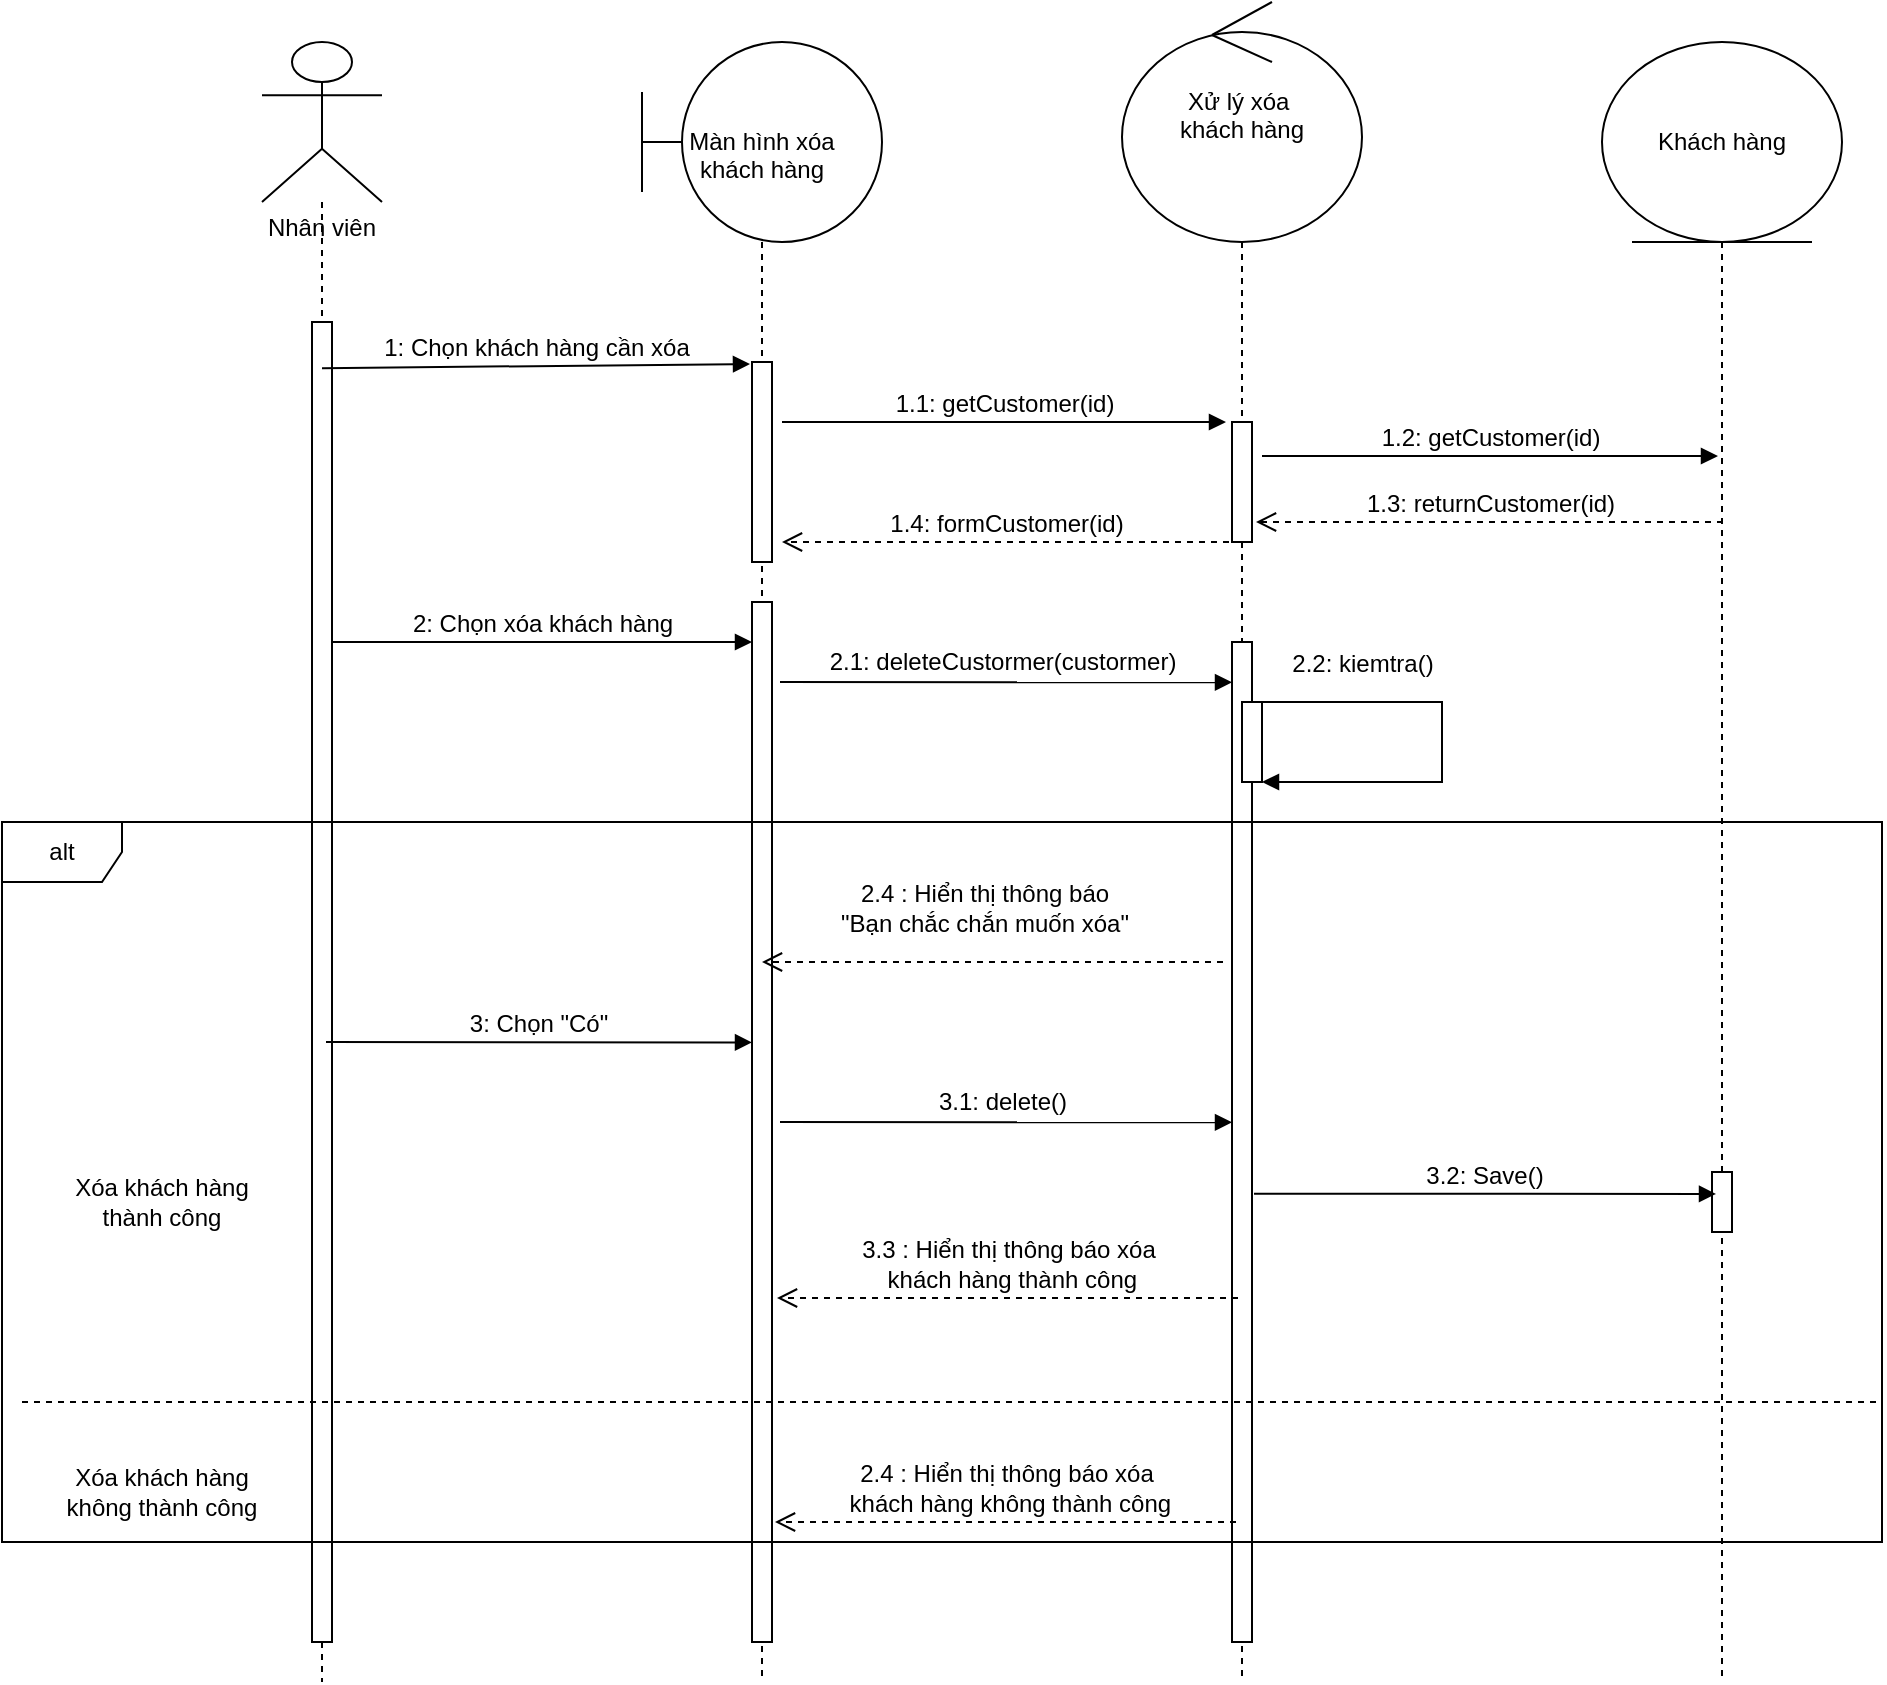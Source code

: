 <mxfile version="14.4.3" type="device"><diagram id="j35PRfuS3rS9tGFF6TlJ" name="Page-1"><mxGraphModel dx="1702" dy="494" grid="1" gridSize="10" guides="1" tooltips="1" connect="1" arrows="1" fold="1" page="1" pageScale="1" pageWidth="850" pageHeight="1100" math="0" shadow="0"><root><mxCell id="0"/><mxCell id="1" parent="0"/><mxCell id="b2TQc4b1ZqAiPSDbQp9B-11" value="&lt;br&gt;&lt;br&gt;&lt;br&gt;Nhân viên" style="shape=umlLifeline;participant=umlActor;perimeter=lifelinePerimeter;whiteSpace=wrap;html=1;container=1;collapsible=0;recursiveResize=0;verticalAlign=top;spacingTop=36;outlineConnect=0;size=80;" parent="1" vertex="1"><mxGeometry x="50" y="20" width="60" height="820" as="geometry"/></mxCell><mxCell id="b2TQc4b1ZqAiPSDbQp9B-16" value="" style="html=1;points=[];perimeter=orthogonalPerimeter;" parent="b2TQc4b1ZqAiPSDbQp9B-11" vertex="1"><mxGeometry x="25" y="140" width="10" height="660" as="geometry"/></mxCell><mxCell id="b2TQc4b1ZqAiPSDbQp9B-12" value="Màn hình xóa&lt;br&gt;khách hàng" style="shape=umlLifeline;participant=umlBoundary;perimeter=lifelinePerimeter;whiteSpace=wrap;html=1;container=1;collapsible=0;recursiveResize=0;verticalAlign=top;spacingTop=36;outlineConnect=0;size=100;" parent="1" vertex="1"><mxGeometry x="240" y="20" width="120" height="820" as="geometry"/></mxCell><mxCell id="b2TQc4b1ZqAiPSDbQp9B-17" value="" style="html=1;points=[];perimeter=orthogonalPerimeter;" parent="b2TQc4b1ZqAiPSDbQp9B-12" vertex="1"><mxGeometry x="55" y="160" width="10" height="100" as="geometry"/></mxCell><mxCell id="b2TQc4b1ZqAiPSDbQp9B-26" value="" style="html=1;points=[];perimeter=orthogonalPerimeter;fontSize=12;" parent="b2TQc4b1ZqAiPSDbQp9B-12" vertex="1"><mxGeometry x="55" y="280" width="10" height="520" as="geometry"/></mxCell><mxCell id="b2TQc4b1ZqAiPSDbQp9B-14" value="Xử lý xóa&amp;nbsp;&lt;br&gt;khách hàng" style="shape=umlLifeline;participant=umlControl;perimeter=lifelinePerimeter;whiteSpace=wrap;html=1;container=1;collapsible=0;recursiveResize=0;verticalAlign=top;spacingTop=36;outlineConnect=0;size=120;" parent="1" vertex="1"><mxGeometry x="480" width="120" height="840" as="geometry"/></mxCell><mxCell id="b2TQc4b1ZqAiPSDbQp9B-27" value="" style="html=1;points=[];perimeter=orthogonalPerimeter;fontSize=12;" parent="b2TQc4b1ZqAiPSDbQp9B-14" vertex="1"><mxGeometry x="55" y="210" width="10" height="60" as="geometry"/></mxCell><mxCell id="b2TQc4b1ZqAiPSDbQp9B-28" value="" style="html=1;points=[];perimeter=orthogonalPerimeter;fontSize=12;" parent="b2TQc4b1ZqAiPSDbQp9B-14" vertex="1"><mxGeometry x="55" y="320" width="10" height="500" as="geometry"/></mxCell><mxCell id="b2TQc4b1ZqAiPSDbQp9B-15" value="Khách hàng" style="shape=umlLifeline;participant=umlEntity;perimeter=lifelinePerimeter;whiteSpace=wrap;html=1;container=1;collapsible=0;recursiveResize=0;verticalAlign=top;spacingTop=36;outlineConnect=0;size=100;" parent="1" vertex="1"><mxGeometry x="720" y="20" width="120" height="820" as="geometry"/></mxCell><mxCell id="b2TQc4b1ZqAiPSDbQp9B-33" value="" style="html=1;points=[];perimeter=orthogonalPerimeter;fontSize=12;" parent="b2TQc4b1ZqAiPSDbQp9B-15" vertex="1"><mxGeometry x="55" y="565" width="10" height="30" as="geometry"/></mxCell><mxCell id="b2TQc4b1ZqAiPSDbQp9B-19" value="1: Chọn khách hàng cần xóa" style="html=1;verticalAlign=bottom;endArrow=block;exitX=1.1;exitY=0.035;exitDx=0;exitDy=0;exitPerimeter=0;fontSize=12;" parent="1" edge="1"><mxGeometry width="80" relative="1" as="geometry"><mxPoint x="80.0" y="183.1" as="sourcePoint"/><mxPoint x="294" y="181" as="targetPoint"/></mxGeometry></mxCell><mxCell id="b2TQc4b1ZqAiPSDbQp9B-24" value="2: Chọn xóa khách hàng" style="html=1;verticalAlign=bottom;endArrow=block;fontSize=12;" parent="1" edge="1"><mxGeometry width="80" relative="1" as="geometry"><mxPoint x="85" y="320" as="sourcePoint"/><mxPoint x="295" y="320" as="targetPoint"/></mxGeometry></mxCell><mxCell id="b2TQc4b1ZqAiPSDbQp9B-29" value="2.1: deleteCustormer(custormer)" style="html=1;verticalAlign=bottom;endArrow=block;fontSize=12;entryX=0.1;entryY=-0.002;entryDx=0;entryDy=0;entryPerimeter=0;" parent="1" edge="1"><mxGeometry x="-0.017" y="1" width="80" relative="1" as="geometry"><mxPoint x="309" y="340" as="sourcePoint"/><mxPoint x="535" y="340.16" as="targetPoint"/><mxPoint as="offset"/></mxGeometry></mxCell><mxCell id="b2TQc4b1ZqAiPSDbQp9B-30" value="" style="html=1;points=[];perimeter=orthogonalPerimeter;fontSize=12;" parent="1" vertex="1"><mxGeometry x="540" y="350" width="10" height="40" as="geometry"/></mxCell><mxCell id="b2TQc4b1ZqAiPSDbQp9B-31" value="2.2: kiemtra()" style="html=1;verticalAlign=bottom;endArrow=block;fontSize=12;rounded=0;" parent="1" edge="1"><mxGeometry x="-0.545" y="10" width="80" relative="1" as="geometry"><mxPoint x="550" y="350" as="sourcePoint"/><mxPoint x="550" y="390" as="targetPoint"/><Array as="points"><mxPoint x="640" y="350"/><mxPoint x="640" y="390"/></Array><mxPoint as="offset"/></mxGeometry></mxCell><mxCell id="b2TQc4b1ZqAiPSDbQp9B-32" value="3.2: Save()" style="html=1;verticalAlign=bottom;endArrow=block;fontSize=12;entryX=0.2;entryY=0.333;entryDx=0;entryDy=0;entryPerimeter=0;exitX=1.1;exitY=0.333;exitDx=0;exitDy=0;exitPerimeter=0;" parent="1" edge="1"><mxGeometry width="80" relative="1" as="geometry"><mxPoint x="546" y="595.86" as="sourcePoint"/><mxPoint x="777" y="595.99" as="targetPoint"/></mxGeometry></mxCell><mxCell id="b2TQc4b1ZqAiPSDbQp9B-34" value="3.3 : Hiển thị thông báo xóa&lt;br&gt;&amp;nbsp;khách hàng thành công" style="html=1;verticalAlign=bottom;endArrow=open;dashed=1;endSize=8;fontSize=12;" parent="1" edge="1"><mxGeometry relative="1" as="geometry"><mxPoint x="538" y="648" as="sourcePoint"/><mxPoint x="307.5" y="648" as="targetPoint"/></mxGeometry></mxCell><mxCell id="b2TQc4b1ZqAiPSDbQp9B-35" value="" style="endArrow=none;dashed=1;html=1;fontSize=12;" parent="1" edge="1"><mxGeometry width="50" height="50" relative="1" as="geometry"><mxPoint x="-70" y="700" as="sourcePoint"/><mxPoint x="860" y="700" as="targetPoint"/></mxGeometry></mxCell><mxCell id="b2TQc4b1ZqAiPSDbQp9B-36" value="2.4 : Hiển thị thông báo xóa&lt;br&gt;&amp;nbsp;khách hàng không thành công" style="html=1;verticalAlign=bottom;endArrow=open;dashed=1;endSize=8;fontSize=12;" parent="1" edge="1"><mxGeometry relative="1" as="geometry"><mxPoint x="537" y="760" as="sourcePoint"/><mxPoint x="306.5" y="760" as="targetPoint"/></mxGeometry></mxCell><mxCell id="b2TQc4b1ZqAiPSDbQp9B-37" value="alt" style="shape=umlFrame;whiteSpace=wrap;html=1;fontSize=12;" parent="1" vertex="1"><mxGeometry x="-80" y="410" width="940" height="360" as="geometry"/></mxCell><mxCell id="b2TQc4b1ZqAiPSDbQp9B-38" value="Xóa khách hàng thành công" style="text;html=1;strokeColor=none;fillColor=none;align=center;verticalAlign=middle;whiteSpace=wrap;rounded=0;fontSize=12;" parent="1" vertex="1"><mxGeometry x="-50" y="590" width="100" height="20" as="geometry"/></mxCell><mxCell id="b2TQc4b1ZqAiPSDbQp9B-40" value="Xóa khách hàng không thành công" style="text;html=1;strokeColor=none;fillColor=none;align=center;verticalAlign=middle;whiteSpace=wrap;rounded=0;fontSize=12;" parent="1" vertex="1"><mxGeometry x="-50" y="730" width="100" height="30" as="geometry"/></mxCell><mxCell id="gBcrjCv8YunBIm7nKyrC-1" value="2.4 : Hiển thị thông báo &lt;br&gt;&quot;Bạn chắc chắn muốn xóa&quot;" style="html=1;verticalAlign=bottom;endArrow=open;dashed=1;endSize=8;fontSize=12;" parent="1" edge="1"><mxGeometry x="0.041" y="-10" relative="1" as="geometry"><mxPoint x="530.5" y="480" as="sourcePoint"/><mxPoint x="300" y="480" as="targetPoint"/><mxPoint as="offset"/></mxGeometry></mxCell><mxCell id="gBcrjCv8YunBIm7nKyrC-2" value="3: Chọn &quot;Có&quot;" style="html=1;verticalAlign=bottom;endArrow=block;fontSize=12;exitX=1.2;exitY=0.233;exitDx=0;exitDy=0;exitPerimeter=0;" parent="1" edge="1"><mxGeometry width="80" relative="1" as="geometry"><mxPoint x="82" y="520" as="sourcePoint"/><mxPoint x="295" y="520.2" as="targetPoint"/></mxGeometry></mxCell><mxCell id="5zj9FyZXvNuKZ9SaBBoR-3" value="3.1: delete()" style="html=1;verticalAlign=bottom;endArrow=block;fontSize=12;entryX=0.1;entryY=-0.002;entryDx=0;entryDy=0;entryPerimeter=0;" parent="1" edge="1"><mxGeometry x="-0.017" y="1" width="80" relative="1" as="geometry"><mxPoint x="309" y="560" as="sourcePoint"/><mxPoint x="535" y="560.16" as="targetPoint"/><mxPoint as="offset"/></mxGeometry></mxCell><mxCell id="gMnHmOG4kwNT4hUxBZbn-1" value="1.1: getCustomer(id)" style="html=1;verticalAlign=bottom;endArrow=block;fontSize=12;" parent="1" edge="1"><mxGeometry width="80" relative="1" as="geometry"><mxPoint x="310" y="210" as="sourcePoint"/><mxPoint x="532" y="210" as="targetPoint"/></mxGeometry></mxCell><mxCell id="gMnHmOG4kwNT4hUxBZbn-2" value="1.2: getCustomer(id)" style="html=1;verticalAlign=bottom;endArrow=block;fontSize=12;" parent="1" edge="1"><mxGeometry width="80" relative="1" as="geometry"><mxPoint x="550" y="227" as="sourcePoint"/><mxPoint x="778" y="227" as="targetPoint"/></mxGeometry></mxCell><mxCell id="gMnHmOG4kwNT4hUxBZbn-3" value="1.3: returnCustomer(id)" style="html=1;verticalAlign=bottom;endArrow=open;dashed=1;endSize=8;fontSize=12;" parent="1" edge="1"><mxGeometry relative="1" as="geometry"><mxPoint x="780.5" y="260" as="sourcePoint"/><mxPoint x="547" y="260" as="targetPoint"/></mxGeometry></mxCell><mxCell id="gMnHmOG4kwNT4hUxBZbn-4" value="1.4: formCustomer(id)" style="html=1;verticalAlign=bottom;endArrow=open;dashed=1;endSize=8;fontSize=12;" parent="1" edge="1"><mxGeometry relative="1" as="geometry"><mxPoint x="533.5" y="270" as="sourcePoint"/><mxPoint x="310" y="270" as="targetPoint"/></mxGeometry></mxCell></root></mxGraphModel></diagram></mxfile>
